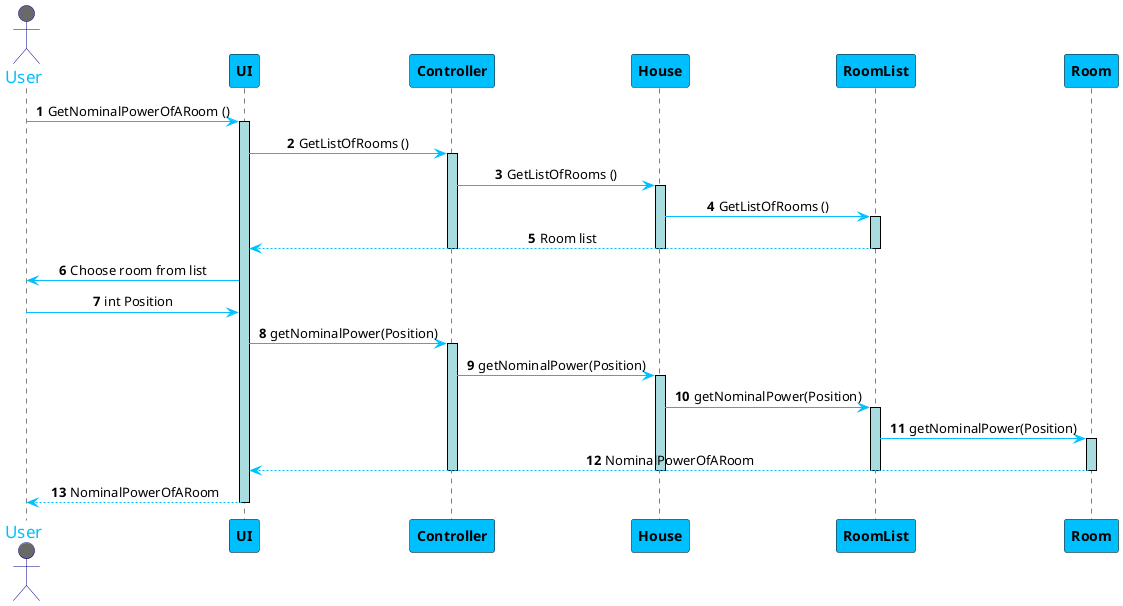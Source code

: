 @startuml
skinparam sequenceMessageAlign center
skinparam sequence {
	ArrowColor DeepSkyBlue
	ActorBorderColor DarkBlue
	LifeLineBorderColor black
	LifeLineBackgroundColor #A9DCDF

	ParticipantBorderColor Black
	ParticipantBackgroundColor DeepSkyBlue
	ParticipantFontStyle Bold

	ActorBackgroundColor DimGrey
	ActorFontColor DeepSkyBlue
	ActorFontSize 17
	ActorFontName Aapex
}

autonumber
actor User
User -> UI: GetNominalPowerOfARoom ()
activate UI
UI -> Controller: GetListOfRooms ()
activate Controller
Controller -> House: GetListOfRooms ()
activate House

House -> RoomList: GetListOfRooms ()
activate RoomList
UI <-- RoomList: Room list
deactivate RoomList
deactivate House
deactivate Controller

User <- UI: Choose room from list

User -> UI: int Position
UI -> Controller: getNominalPower(Position)
activate Controller

Controller -> House: getNominalPower(Position)
activate House

House -> RoomList: getNominalPower(Position)
activate RoomList
RoomList -> Room: getNominalPower(Position)
activate Room
UI <-- Room: NominalPowerOfARoom
deactivate Room
deactivate RoomList
deactivate House
deactivate Controller
User <-- UI: NominalPowerOfARoom
deactivate UI
@enduml